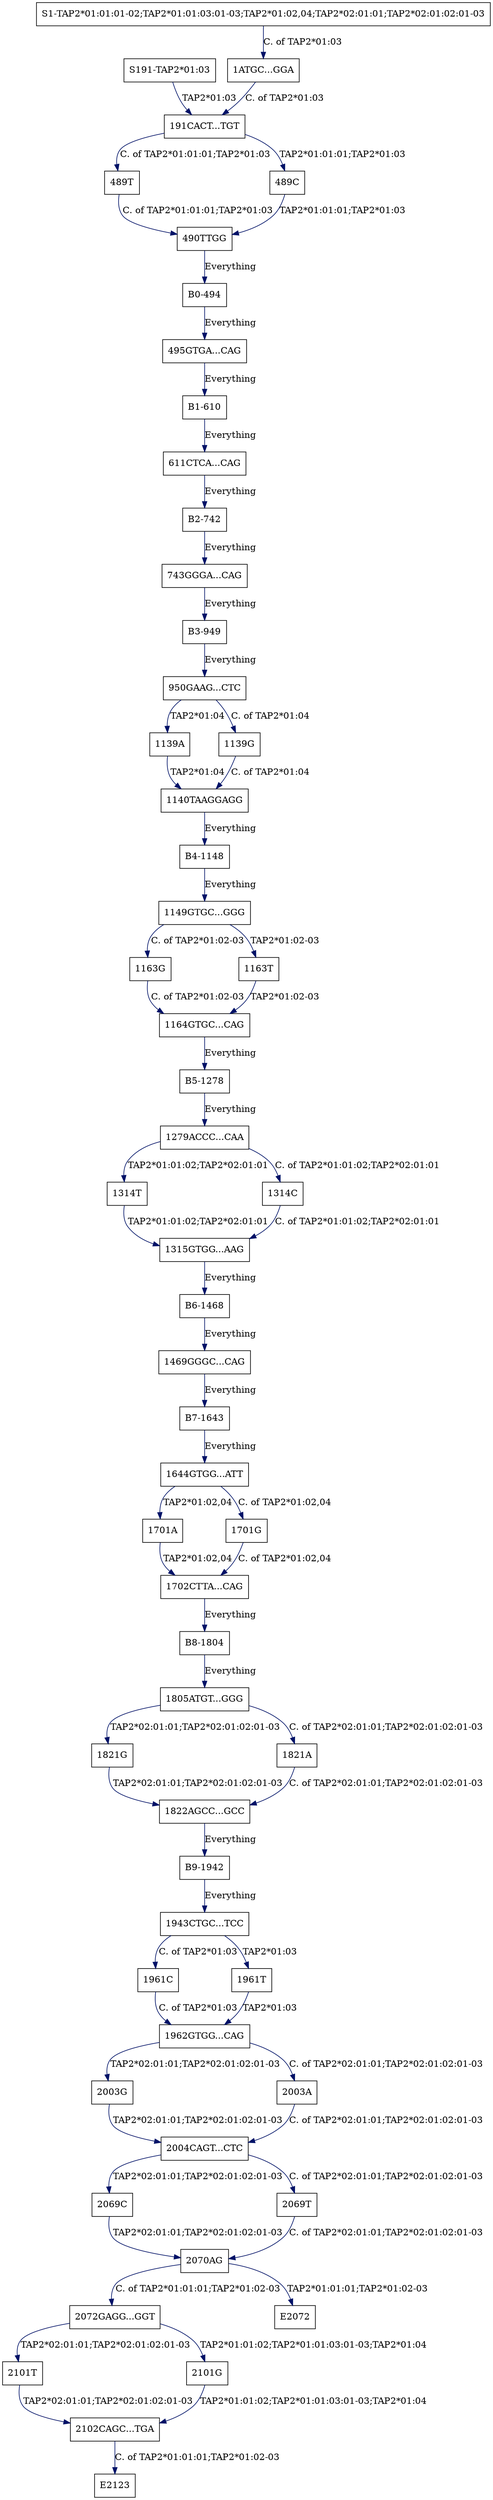 digraph G {
  "495GTGA...CAG" [shape=box, ];
  "1701A" [shape=box, ];
  "B4-1148" [shape=box, ];
  "1702CTTA...CAG" [shape=box, ];
  "1163G" [shape=box, ];
  "B1-610" [shape=box, ];
  "1644GTGG...ATT" [shape=box, ];
  "2102CAGC...TGA" [shape=box, ];
  "1314T" [shape=box, ];
  "489T" [shape=box, ];
  "1701G" [shape=box, ];
  "1962GTGG...CAG" [shape=box, ];
  "1139A" [shape=box, ];
  "2072GAGG...GGT" [shape=box, ];
  "1164GTGC...CAG" [shape=box, ];
  "1821G" [shape=box, ];
  "743GGGA...CAG" [shape=box, ];
  "S191-TAP2*01:03" [shape=box, ];
  "2101T" [shape=box, ];
  "1149GTGC...GGG" [shape=box, ];
  "1943CTGC...TCC" [shape=box, ];
  "1314C" [shape=box, ];
  "B6-1468" [shape=box, ];
  "S1-TAP2*01:01:01-02;TAP2*01:01:03:01-03;TAP2*01:02,04;TAP2*02:01:01;TAP2*02:01:02:01-03" [
  shape=box, ];
  "2069C" [shape=box, ];
  "2069T" [shape=box, ];
  "B7-1643" [shape=box, ];
  "490TTGG" [shape=box, ];
  "2070AG" [shape=box, ];
  "B9-1942" [shape=box, ];
  "1140TAAGGAGG" [shape=box, ];
  "611CTCA...CAG" [shape=box, ];
  "1315GTGG...AAG" [shape=box, ];
  "2101G" [shape=box, ];
  "2003G" [shape=box, ];
  "1805ATGT...GGG" [shape=box, ];
  "1469GGGC...CAG" [shape=box, ];
  "1163T" [shape=box, ];
  "B2-742" [shape=box, ];
  "1961C" [shape=box, ];
  "489C" [shape=box, ];
  "1822AGCC...GCC" [shape=box, ];
  "E2072" [shape=box, ];
  "2004CAGT...CTC" [shape=box, ];
  "1ATGC...GGA" [shape=box, ];
  "E2123" [shape=box, ];
  "2003A" [shape=box, ];
  "1279ACCC...CAA" [shape=box, ];
  "1821A" [shape=box, ];
  "B3-949" [shape=box, ];
  "B5-1278" [shape=box, ];
  "1961T" [shape=box, ];
  "950GAAG...CTC" [shape=box, ];
  "B8-1804" [shape=box, ];
  "B0-494" [shape=box, ];
  "1139G" [shape=box, ];
  "191CACT...TGT" [shape=box, ];
  
  
  edge [color="#001267", ];
  "495GTGA...CAG" -> "B1-610" [label="Everything", ];
  "1701A" -> "1702CTTA...CAG" [label="TAP2*01:02,04", ];
  "B4-1148" -> "1149GTGC...GGG" [label="Everything", ];
  "1702CTTA...CAG" -> "B8-1804" [label="Everything", ];
  "1163G" -> "1164GTGC...CAG" [label="C. of TAP2*01:02-03", ];
  "B1-610" -> "611CTCA...CAG" [label="Everything", ];
  "1644GTGG...ATT" -> "1701A" [label="TAP2*01:02,04", ];
  "1644GTGG...ATT" -> "1701G" [label="C. of TAP2*01:02,04", ];
  "2102CAGC...TGA" -> "E2123" [label="C. of TAP2*01:01:01;TAP2*01:02-03", ];
  "1314T" -> "1315GTGG...AAG" [label="TAP2*01:01:02;TAP2*02:01:01", ];
  "489T" -> "490TTGG" [label="C. of TAP2*01:01:01;TAP2*01:03", ];
  "1701G" -> "1702CTTA...CAG" [label="C. of TAP2*01:02,04", ];
  "1962GTGG...CAG" -> "2003A" [label="C. of TAP2*02:01:01;TAP2*02:01:02:01-03",
                               ];
  "1962GTGG...CAG" -> "2003G" [label="TAP2*02:01:01;TAP2*02:01:02:01-03", ];
  "1139A" -> "1140TAAGGAGG" [label="TAP2*01:04", ];
  "2072GAGG...GGT" -> "2101G" [label="TAP2*01:01:02;TAP2*01:01:03:01-03;TAP2*01:04",
                               ];
  "2072GAGG...GGT" -> "2101T" [label="TAP2*02:01:01;TAP2*02:01:02:01-03", ];
  "1164GTGC...CAG" -> "B5-1278" [label="Everything", ];
  "1821G" -> "1822AGCC...GCC" [label="TAP2*02:01:01;TAP2*02:01:02:01-03", ];
  "743GGGA...CAG" -> "B3-949" [label="Everything", ];
  "S191-TAP2*01:03" -> "191CACT...TGT" [label="TAP2*01:03", ];
  "2101T" -> "2102CAGC...TGA" [label="TAP2*02:01:01;TAP2*02:01:02:01-03", ];
  "1149GTGC...GGG" -> "1163G" [label="C. of TAP2*01:02-03", ];
  "1149GTGC...GGG" -> "1163T" [label="TAP2*01:02-03", ];
  "1943CTGC...TCC" -> "1961C" [label="C. of TAP2*01:03", ];
  "1943CTGC...TCC" -> "1961T" [label="TAP2*01:03", ];
  "1314C" -> "1315GTGG...AAG" [label="C. of TAP2*01:01:02;TAP2*02:01:01", ];
  "B6-1468" -> "1469GGGC...CAG" [label="Everything", ];
  "S1-TAP2*01:01:01-02;TAP2*01:01:03:01-03;TAP2*01:02,04;TAP2*02:01:01;TAP2*02:01:02:01-03" -> "1ATGC...GGA" [
  label="C. of TAP2*01:03", ];
  "2069C" -> "2070AG" [label="TAP2*02:01:01;TAP2*02:01:02:01-03", ];
  "2069T" -> "2070AG" [label="C. of TAP2*02:01:01;TAP2*02:01:02:01-03", ];
  "B7-1643" -> "1644GTGG...ATT" [label="Everything", ];
  "490TTGG" -> "B0-494" [label="Everything", ];
  "2070AG" -> "E2072" [label="TAP2*01:01:01;TAP2*01:02-03", ];
  "2070AG" -> "2072GAGG...GGT" [label="C. of TAP2*01:01:01;TAP2*01:02-03", ];
  "B9-1942" -> "1943CTGC...TCC" [label="Everything", ];
  "1140TAAGGAGG" -> "B4-1148" [label="Everything", ];
  "611CTCA...CAG" -> "B2-742" [label="Everything", ];
  "1315GTGG...AAG" -> "B6-1468" [label="Everything", ];
  "2101G" -> "2102CAGC...TGA" [label="TAP2*01:01:02;TAP2*01:01:03:01-03;TAP2*01:04",
                               ];
  "2003G" -> "2004CAGT...CTC" [label="TAP2*02:01:01;TAP2*02:01:02:01-03", ];
  "1805ATGT...GGG" -> "1821A" [label="C. of TAP2*02:01:01;TAP2*02:01:02:01-03",
                               ];
  "1805ATGT...GGG" -> "1821G" [label="TAP2*02:01:01;TAP2*02:01:02:01-03", ];
  "1469GGGC...CAG" -> "B7-1643" [label="Everything", ];
  "1163T" -> "1164GTGC...CAG" [label="TAP2*01:02-03", ];
  "B2-742" -> "743GGGA...CAG" [label="Everything", ];
  "1961C" -> "1962GTGG...CAG" [label="C. of TAP2*01:03", ];
  "489C" -> "490TTGG" [label="TAP2*01:01:01;TAP2*01:03", ];
  "1822AGCC...GCC" -> "B9-1942" [label="Everything", ];
  "2004CAGT...CTC" -> "2069C" [label="TAP2*02:01:01;TAP2*02:01:02:01-03", ];
  "2004CAGT...CTC" -> "2069T" [label="C. of TAP2*02:01:01;TAP2*02:01:02:01-03",
                               ];
  "1ATGC...GGA" -> "191CACT...TGT" [label="C. of TAP2*01:03", ];
  "2003A" -> "2004CAGT...CTC" [label="C. of TAP2*02:01:01;TAP2*02:01:02:01-03",
                               ];
  "1279ACCC...CAA" -> "1314C" [label="C. of TAP2*01:01:02;TAP2*02:01:01", ];
  "1279ACCC...CAA" -> "1314T" [label="TAP2*01:01:02;TAP2*02:01:01", ];
  "1821A" -> "1822AGCC...GCC" [label="C. of TAP2*02:01:01;TAP2*02:01:02:01-03",
                               ];
  "B3-949" -> "950GAAG...CTC" [label="Everything", ];
  "B5-1278" -> "1279ACCC...CAA" [label="Everything", ];
  "1961T" -> "1962GTGG...CAG" [label="TAP2*01:03", ];
  "950GAAG...CTC" -> "1139A" [label="TAP2*01:04", ];
  "950GAAG...CTC" -> "1139G" [label="C. of TAP2*01:04", ];
  "B8-1804" -> "1805ATGT...GGG" [label="Everything", ];
  "B0-494" -> "495GTGA...CAG" [label="Everything", ];
  "1139G" -> "1140TAAGGAGG" [label="C. of TAP2*01:04", ];
  "191CACT...TGT" -> "489C" [label="TAP2*01:01:01;TAP2*01:03", ];
  "191CACT...TGT" -> "489T" [label="C. of TAP2*01:01:01;TAP2*01:03", ];
  
  }
